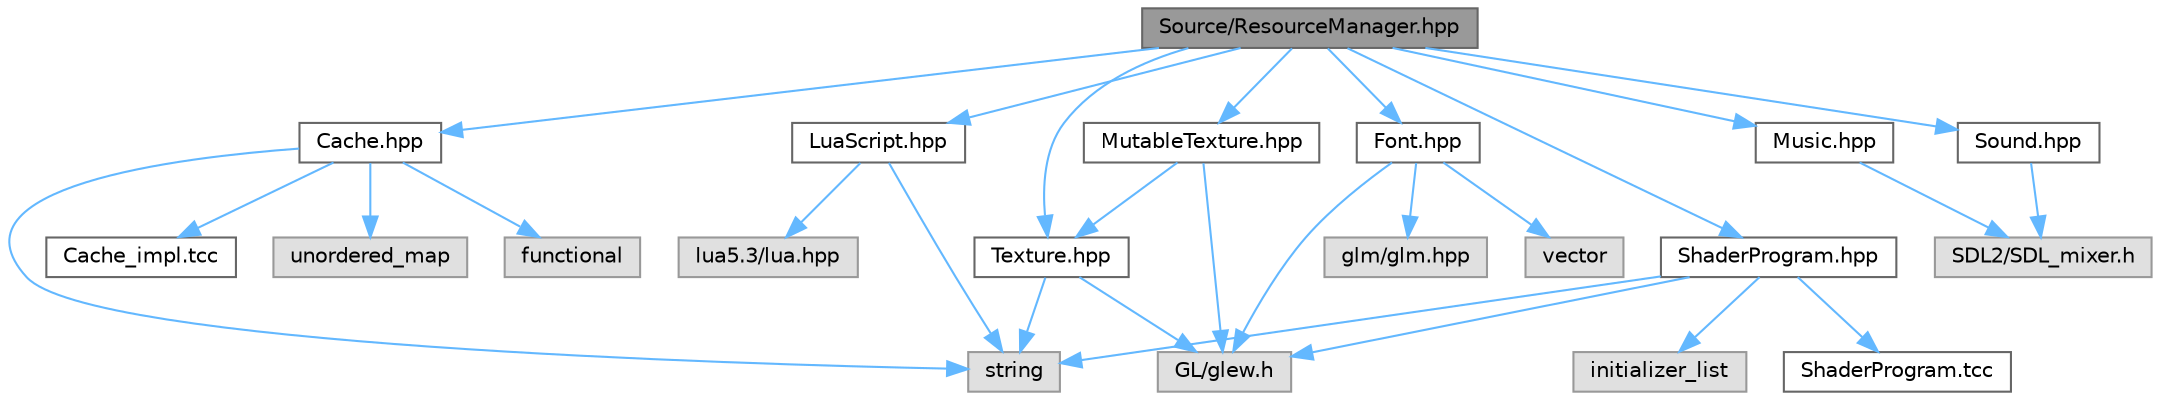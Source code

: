 digraph "Source/ResourceManager.hpp"
{
 // INTERACTIVE_SVG=YES
 // LATEX_PDF_SIZE
  bgcolor="transparent";
  edge [fontname=Helvetica,fontsize=10,labelfontname=Helvetica,labelfontsize=10];
  node [fontname=Helvetica,fontsize=10,shape=box,height=0.2,width=0.4];
  Node1 [label="Source/ResourceManager.hpp",height=0.2,width=0.4,color="gray40", fillcolor="grey60", style="filled", fontcolor="black",tooltip=" "];
  Node1 -> Node2 [color="steelblue1",style="solid"];
  Node2 [label="Cache.hpp",height=0.2,width=0.4,color="grey40", fillcolor="white", style="filled",URL="$_cache_8hpp.html",tooltip=" "];
  Node2 -> Node3 [color="steelblue1",style="solid"];
  Node3 [label="unordered_map",height=0.2,width=0.4,color="grey60", fillcolor="#E0E0E0", style="filled",tooltip=" "];
  Node2 -> Node4 [color="steelblue1",style="solid"];
  Node4 [label="string",height=0.2,width=0.4,color="grey60", fillcolor="#E0E0E0", style="filled",tooltip=" "];
  Node2 -> Node5 [color="steelblue1",style="solid"];
  Node5 [label="functional",height=0.2,width=0.4,color="grey60", fillcolor="#E0E0E0", style="filled",tooltip=" "];
  Node2 -> Node6 [color="steelblue1",style="solid"];
  Node6 [label="Cache_impl.tcc",height=0.2,width=0.4,color="grey40", fillcolor="white", style="filled",URL="$_cache__impl_8tcc.html",tooltip=" "];
  Node1 -> Node7 [color="steelblue1",style="solid"];
  Node7 [label="Font.hpp",height=0.2,width=0.4,color="grey40", fillcolor="white", style="filled",URL="$_font_8hpp.html",tooltip=" "];
  Node7 -> Node8 [color="steelblue1",style="solid"];
  Node8 [label="GL/glew.h",height=0.2,width=0.4,color="grey60", fillcolor="#E0E0E0", style="filled",tooltip=" "];
  Node7 -> Node9 [color="steelblue1",style="solid"];
  Node9 [label="glm/glm.hpp",height=0.2,width=0.4,color="grey60", fillcolor="#E0E0E0", style="filled",tooltip=" "];
  Node7 -> Node10 [color="steelblue1",style="solid"];
  Node10 [label="vector",height=0.2,width=0.4,color="grey60", fillcolor="#E0E0E0", style="filled",tooltip=" "];
  Node1 -> Node11 [color="steelblue1",style="solid"];
  Node11 [label="LuaScript.hpp",height=0.2,width=0.4,color="grey40", fillcolor="white", style="filled",URL="$_lua_script_8hpp.html",tooltip="This is the basic Lua script wrapper - it is what the end-user will create and add to the queue...."];
  Node11 -> Node4 [color="steelblue1",style="solid"];
  Node11 -> Node12 [color="steelblue1",style="solid"];
  Node12 [label="lua5.3/lua.hpp",height=0.2,width=0.4,color="grey60", fillcolor="#E0E0E0", style="filled",tooltip=" "];
  Node1 -> Node13 [color="steelblue1",style="solid"];
  Node13 [label="Music.hpp",height=0.2,width=0.4,color="grey40", fillcolor="white", style="filled",URL="$_music_8hpp.html",tooltip=" "];
  Node13 -> Node14 [color="steelblue1",style="solid"];
  Node14 [label="SDL2/SDL_mixer.h",height=0.2,width=0.4,color="grey60", fillcolor="#E0E0E0", style="filled",tooltip=" "];
  Node1 -> Node15 [color="steelblue1",style="solid"];
  Node15 [label="MutableTexture.hpp",height=0.2,width=0.4,color="grey40", fillcolor="white", style="filled",URL="$_mutable_texture_8hpp.html",tooltip=" "];
  Node15 -> Node8 [color="steelblue1",style="solid"];
  Node15 -> Node16 [color="steelblue1",style="solid"];
  Node16 [label="Texture.hpp",height=0.2,width=0.4,color="grey40", fillcolor="white", style="filled",URL="$_texture_8hpp.html",tooltip=" "];
  Node16 -> Node8 [color="steelblue1",style="solid"];
  Node16 -> Node4 [color="steelblue1",style="solid"];
  Node1 -> Node17 [color="steelblue1",style="solid"];
  Node17 [label="ShaderProgram.hpp",height=0.2,width=0.4,color="grey40", fillcolor="white", style="filled",URL="$_shader_program_8hpp.html",tooltip=" "];
  Node17 -> Node4 [color="steelblue1",style="solid"];
  Node17 -> Node18 [color="steelblue1",style="solid"];
  Node18 [label="initializer_list",height=0.2,width=0.4,color="grey60", fillcolor="#E0E0E0", style="filled",tooltip=" "];
  Node17 -> Node8 [color="steelblue1",style="solid"];
  Node17 -> Node19 [color="steelblue1",style="solid"];
  Node19 [label="ShaderProgram.tcc",height=0.2,width=0.4,color="grey40", fillcolor="white", style="filled",URL="$_shader_program_8tcc.html",tooltip=" "];
  Node1 -> Node20 [color="steelblue1",style="solid"];
  Node20 [label="Sound.hpp",height=0.2,width=0.4,color="grey40", fillcolor="white", style="filled",URL="$_sound_8hpp.html",tooltip=" "];
  Node20 -> Node14 [color="steelblue1",style="solid"];
  Node1 -> Node16 [color="steelblue1",style="solid"];
}
